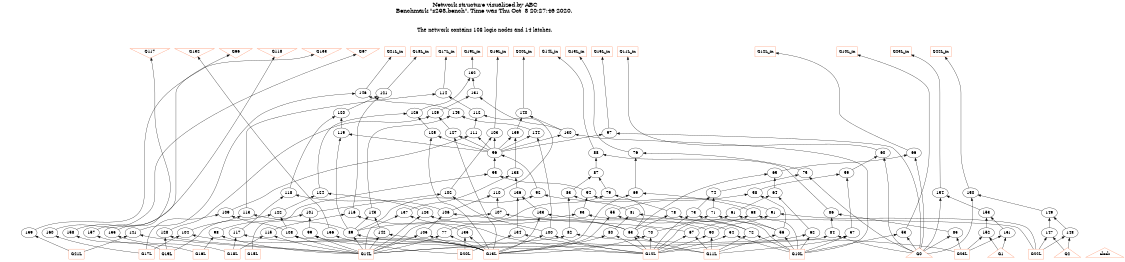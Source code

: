 # Network structure generated by ABC

digraph network {
size = "7.5,10";
center = true;
edge [dir = back];

{
  node [shape = plaintext];
  edge [style = invis];
  LevelTitle1 [label=""];
  LevelTitle2 [label=""];
  Level10 [label = ""];
  Level9 [label = ""];
  Level8 [label = ""];
  Level7 [label = ""];
  Level6 [label = ""];
  Level5 [label = ""];
  Level4 [label = ""];
  Level3 [label = ""];
  Level2 [label = ""];
  Level1 [label = ""];
  Level0 [label = ""];
  LevelTitle1 ->  LevelTitle2 ->  Level10 ->  Level9 ->  Level8 ->  Level7 ->  Level6 ->  Level5 ->  Level4 ->  Level3 ->  Level2 ->  Level1 ->  Level0;
}

{
  rank = same;
  LevelTitle1;
  title1 [shape=plaintext,
          fontsize=20,
          fontname = "Times-Roman",
          label="Network structure visualized by ABC\nBenchmark \"s298.bench\". Time was Thu Oct  8 20:27:46 2020. "
         ];
}

{
  rank = same;
  LevelTitle2;
  title2 [shape=plaintext,
          fontsize=18,
          fontname = "Times-Roman",
          label="The network contains 108 logic nodes and 14 latches.\n"
         ];
}

{
  rank = same;
  Level10;
  Node5 [label = "G117", shape = invtriangle, color = coral, fillcolor = coral];
  Node6 [label = "G132", shape = invtriangle, color = coral, fillcolor = coral];
  Node7 [label = "G66", shape = invtriangle, color = coral, fillcolor = coral];
  Node8 [label = "G118", shape = invtriangle, color = coral, fillcolor = coral];
  Node9 [label = "G133", shape = invtriangle, color = coral, fillcolor = coral];
  Node10 [label = "G67", shape = invtriangle, color = coral, fillcolor = coral];
  Node12 [label = "G10L_in", shape = box, color = coral, fillcolor = coral];
  Node15 [label = "G11L_in", shape = box, color = coral, fillcolor = coral];
  Node18 [label = "G12L_in", shape = box, color = coral, fillcolor = coral];
  Node21 [label = "G13L_in", shape = box, color = coral, fillcolor = coral];
  Node24 [label = "G14L_in", shape = box, color = coral, fillcolor = coral];
  Node27 [label = "G15L_in", shape = box, color = coral, fillcolor = coral];
  Node30 [label = "G16L_in", shape = box, color = coral, fillcolor = coral];
  Node33 [label = "G17L_in", shape = box, color = coral, fillcolor = coral];
  Node36 [label = "G18L_in", shape = box, color = coral, fillcolor = coral];
  Node39 [label = "G19L_in", shape = box, color = coral, fillcolor = coral];
  Node42 [label = "G20L_in", shape = box, color = coral, fillcolor = coral];
  Node45 [label = "G21L_in", shape = box, color = coral, fillcolor = coral];
  Node48 [label = "G22L_in", shape = box, color = coral, fillcolor = coral];
  Node51 [label = "G23L_in", shape = box, color = coral, fillcolor = coral];
}

{
  rank = same;
  Level9;
  Node132 [label = "132\n", shape = ellipse];
}

{
  rank = same;
  Level8;
  Node114 [label = "114\n", shape = ellipse];
  Node121 [label = "121\n", shape = ellipse];
  Node131 [label = "131\n", shape = ellipse];
  Node146 [label = "146\n", shape = ellipse];
}

{
  rank = same;
  Level7;
  Node112 [label = "112\n", shape = ellipse];
  Node120 [label = "120\n", shape = ellipse];
  Node126 [label = "126\n", shape = ellipse];
  Node129 [label = "129\n", shape = ellipse];
  Node140 [label = "140\n", shape = ellipse];
  Node145 [label = "145\n", shape = ellipse];
}

{
  rank = same;
  Level6;
  Node97 [label = "97\n", shape = ellipse];
  Node103 [label = "103\n", shape = ellipse];
  Node111 [label = "111\n", shape = ellipse];
  Node119 [label = "119\n", shape = ellipse];
  Node125 [label = "125\n", shape = ellipse];
  Node127 [label = "127\n", shape = ellipse];
  Node130 [label = "130\n", shape = ellipse];
  Node139 [label = "139\n", shape = ellipse];
  Node144 [label = "144\n", shape = ellipse];
}

{
  rank = same;
  Level5;
  Node60 [label = "60\n", shape = ellipse];
  Node66 [label = "66\n", shape = ellipse];
  Node76 [label = "76\n", shape = ellipse];
  Node88 [label = "88\n", shape = ellipse];
  Node96 [label = "96\n", shape = ellipse];
}

{
  rank = same;
  Level4;
  Node59 [label = "59\n", shape = ellipse];
  Node65 [label = "65\n", shape = ellipse];
  Node75 [label = "75\n", shape = ellipse];
  Node87 [label = "87\n", shape = ellipse];
  Node95 [label = "95\n", shape = ellipse];
  Node138 [label = "138\n", shape = ellipse];
}

{
  rank = same;
  Level3;
  Node58 [label = "58\n", shape = ellipse];
  Node64 [label = "64\n", shape = ellipse];
  Node69 [label = "69\n", shape = ellipse];
  Node74 [label = "74\n", shape = ellipse];
  Node79 [label = "79\n", shape = ellipse];
  Node83 [label = "83\n", shape = ellipse];
  Node92 [label = "92\n", shape = ellipse];
  Node94 [label = "94\n", shape = ellipse];
  Node102 [label = "102\n", shape = ellipse];
  Node110 [label = "110\n", shape = ellipse];
  Node118 [label = "118\n", shape = ellipse];
  Node124 [label = "124\n", shape = ellipse];
  Node136 [label = "136\n", shape = ellipse];
  Node150 [label = "150\n", shape = ellipse];
  Node154 [label = "154\n", shape = ellipse];
}

{
  rank = same;
  Level2;
  Node55 [label = "55\n", shape = ellipse];
  Node61 [label = "61\n", shape = ellipse];
  Node68 [label = "68\n", shape = ellipse];
  Node71 [label = "71\n", shape = ellipse];
  Node73 [label = "73\n", shape = ellipse];
  Node78 [label = "78\n", shape = ellipse];
  Node81 [label = "81\n", shape = ellipse];
  Node86 [label = "86\n", shape = ellipse];
  Node91 [label = "91\n", shape = ellipse];
  Node93 [label = "93\n", shape = ellipse];
  Node101 [label = "101\n", shape = ellipse];
  Node106 [label = "106\n", shape = ellipse];
  Node107 [label = "107\n", shape = ellipse];
  Node109 [label = "109\n", shape = ellipse];
  Node113 [label = "113\n", shape = ellipse];
  Node116 [label = "116\n", shape = ellipse];
  Node122 [label = "122\n", shape = ellipse];
  Node123 [label = "123\n", shape = ellipse];
  Node133 [label = "133\n", shape = ellipse];
  Node137 [label = "137\n", shape = ellipse];
  Node143 [label = "143\n", shape = ellipse];
  Node149 [label = "149\n", shape = ellipse];
  Node153 [label = "153\n", shape = ellipse];
}

{
  rank = same;
  Level1;
  Node53 [label = "53\n", shape = ellipse];
  Node54 [label = "54\n", shape = ellipse];
  Node56 [label = "56\n", shape = ellipse];
  Node57 [label = "57\n", shape = ellipse];
  Node62 [label = "62\n", shape = ellipse];
  Node63 [label = "63\n", shape = ellipse];
  Node67 [label = "67\n", shape = ellipse];
  Node70 [label = "70\n", shape = ellipse];
  Node72 [label = "72\n", shape = ellipse];
  Node77 [label = "77\n", shape = ellipse];
  Node80 [label = "80\n", shape = ellipse];
  Node82 [label = "82\n", shape = ellipse];
  Node84 [label = "84\n", shape = ellipse];
  Node85 [label = "85\n", shape = ellipse];
  Node89 [label = "89\n", shape = ellipse];
  Node90 [label = "90\n", shape = ellipse];
  Node98 [label = "98\n", shape = ellipse];
  Node99 [label = "99\n", shape = ellipse];
  Node100 [label = "100\n", shape = ellipse];
  Node104 [label = "104\n", shape = ellipse];
  Node105 [label = "105\n", shape = ellipse];
  Node108 [label = "108\n", shape = ellipse];
  Node115 [label = "115\n", shape = ellipse];
  Node117 [label = "117\n", shape = ellipse];
  Node128 [label = "128\n", shape = ellipse];
  Node134 [label = "134\n", shape = ellipse];
  Node135 [label = "135\n", shape = ellipse];
  Node141 [label = "141\n", shape = ellipse];
  Node142 [label = "142\n", shape = ellipse];
  Node147 [label = "147\n", shape = ellipse];
  Node148 [label = "148\n", shape = ellipse];
  Node151 [label = "151\n", shape = ellipse];
  Node152 [label = "152\n", shape = ellipse];
  Node155 [label = "155\n", shape = ellipse];
  Node156 [label = "156\n", shape = ellipse];
  Node157 [label = "157\n", shape = ellipse];
  Node158 [label = "158\n", shape = ellipse];
  Node159 [label = "159\n", shape = ellipse];
  Node160 [label = "160\n", shape = ellipse];
}

{
  rank = same;
  Level0;
  Node1 [label = "clock", shape = triangle, color = coral, fillcolor = coral];
  Node2 [label = "G0", shape = triangle, color = coral, fillcolor = coral];
  Node3 [label = "G1", shape = triangle, color = coral, fillcolor = coral];
  Node4 [label = "G2", shape = triangle, color = coral, fillcolor = coral];
  Node13 [label = "G10L", shape = box, color = coral, fillcolor = coral];
  Node16 [label = "G11L", shape = box, color = coral, fillcolor = coral];
  Node19 [label = "G12L", shape = box, color = coral, fillcolor = coral];
  Node22 [label = "G13L", shape = box, color = coral, fillcolor = coral];
  Node25 [label = "G14L", shape = box, color = coral, fillcolor = coral];
  Node28 [label = "G15L", shape = box, color = coral, fillcolor = coral];
  Node31 [label = "G16L", shape = box, color = coral, fillcolor = coral];
  Node34 [label = "G17L", shape = box, color = coral, fillcolor = coral];
  Node37 [label = "G18L", shape = box, color = coral, fillcolor = coral];
  Node40 [label = "G19L", shape = box, color = coral, fillcolor = coral];
  Node43 [label = "G20L", shape = box, color = coral, fillcolor = coral];
  Node46 [label = "G21L", shape = box, color = coral, fillcolor = coral];
  Node49 [label = "G22L", shape = box, color = coral, fillcolor = coral];
  Node52 [label = "G23L", shape = box, color = coral, fillcolor = coral];
}

title1 -> title2 [style = invis];
title2 -> Node5 [style = invis];
title2 -> Node6 [style = invis];
title2 -> Node7 [style = invis];
title2 -> Node8 [style = invis];
title2 -> Node9 [style = invis];
title2 -> Node10 [style = invis];
title2 -> Node12 [style = invis];
title2 -> Node15 [style = invis];
title2 -> Node18 [style = invis];
title2 -> Node21 [style = invis];
title2 -> Node24 [style = invis];
title2 -> Node27 [style = invis];
title2 -> Node30 [style = invis];
title2 -> Node33 [style = invis];
title2 -> Node36 [style = invis];
title2 -> Node39 [style = invis];
title2 -> Node42 [style = invis];
title2 -> Node45 [style = invis];
title2 -> Node48 [style = invis];
title2 -> Node51 [style = invis];
Node5 -> Node6 [style = invis];
Node6 -> Node7 [style = invis];
Node7 -> Node8 [style = invis];
Node8 -> Node9 [style = invis];
Node9 -> Node10 [style = invis];
Node5 -> Node155 [style = solid];
Node6 -> Node156 [style = solid];
Node7 -> Node157 [style = solid];
Node8 -> Node158 [style = solid];
Node9 -> Node159 [style = solid];
Node10 -> Node160 [style = solid];
Node12 -> Node53 [style = solid];
Node15 -> Node60 [style = solid];
Node18 -> Node66 [style = solid];
Node21 -> Node76 [style = solid];
Node24 -> Node88 [style = solid];
Node27 -> Node97 [style = solid];
Node30 -> Node103 [style = solid];
Node33 -> Node114 [style = solid];
Node36 -> Node121 [style = solid];
Node39 -> Node132 [style = solid];
Node42 -> Node140 [style = solid];
Node45 -> Node146 [style = solid];
Node48 -> Node150 [style = solid];
Node51 -> Node154 [style = solid];
Node53 -> Node2 [style = solid];
Node53 -> Node13 [style = solid];
Node54 -> Node13 [style = solid];
Node54 -> Node19 [style = solid];
Node55 -> Node22 [style = solid];
Node55 -> Node54 [style = solid];
Node56 -> Node13 [style = solid];
Node56 -> Node16 [style = solid];
Node57 -> Node13 [style = solid];
Node57 -> Node16 [style = solid];
Node58 -> Node55 [style = solid];
Node58 -> Node56 [style = solid];
Node59 -> Node57 [style = solid];
Node59 -> Node58 [style = solid];
Node60 -> Node2 [style = solid];
Node60 -> Node59 [style = solid];
Node61 -> Node19 [style = solid];
Node61 -> Node56 [style = solid];
Node62 -> Node13 [style = solid];
Node62 -> Node19 [style = solid];
Node63 -> Node16 [style = solid];
Node63 -> Node19 [style = solid];
Node64 -> Node61 [style = solid];
Node64 -> Node62 [style = solid];
Node65 -> Node63 [style = solid];
Node65 -> Node64 [style = solid];
Node66 -> Node2 [style = solid];
Node66 -> Node65 [style = solid];
Node67 -> Node16 [style = solid];
Node67 -> Node19 [style = solid];
Node68 -> Node13 [style = solid];
Node68 -> Node67 [style = solid];
Node69 -> Node22 [style = solid];
Node69 -> Node68 [style = solid];
Node70 -> Node19 [style = solid];
Node70 -> Node22 [style = solid];
Node71 -> Node56 [style = solid];
Node71 -> Node70 [style = solid];
Node72 -> Node13 [style = solid];
Node72 -> Node16 [style = solid];
Node73 -> Node19 [style = solid];
Node73 -> Node72 [style = solid];
Node74 -> Node71 [style = solid];
Node74 -> Node73 [style = solid];
Node75 -> Node2 [style = solid];
Node75 -> Node74 [style = solid];
Node76 -> Node69 [style = solid];
Node76 -> Node75 [style = solid];
Node77 -> Node22 [style = solid];
Node77 -> Node25 [style = solid];
Node78 -> Node13 [style = solid];
Node78 -> Node63 [style = solid];
Node79 -> Node77 [style = solid];
Node79 -> Node78 [style = solid];
Node80 -> Node19 [style = solid];
Node80 -> Node22 [style = solid];
Node81 -> Node72 [style = solid];
Node81 -> Node80 [style = solid];
Node82 -> Node25 [style = solid];
Node82 -> Node52 [style = solid];
Node83 -> Node81 [style = solid];
Node83 -> Node82 [style = solid];
Node84 -> Node2 [style = solid];
Node84 -> Node25 [style = solid];
Node85 -> Node2 [style = solid];
Node85 -> Node52 [style = solid];
Node86 -> Node84 [style = solid];
Node86 -> Node85 [style = solid];
Node87 -> Node79 [style = solid];
Node87 -> Node83 [style = solid];
Node88 -> Node86 [style = solid];
Node88 -> Node87 [style = solid];
Node89 -> Node22 [style = solid];
Node89 -> Node25 [style = solid];
Node90 -> Node16 [style = solid];
Node90 -> Node19 [style = solid];
Node91 -> Node49 [style = solid];
Node91 -> Node90 [style = solid];
Node92 -> Node89 [style = solid];
Node92 -> Node91 [style = solid];
Node93 -> Node49 [style = solid];
Node93 -> Node89 [style = solid];
Node94 -> Node63 [style = solid];
Node94 -> Node93 [style = solid];
Node95 -> Node28 [style = solid];
Node95 -> Node94 [style = solid];
Node96 -> Node92 [style = solid];
Node96 -> Node95 [style = solid];
Node97 -> Node2 [style = solid];
Node97 -> Node96 [style = solid];
Node98 -> Node25 [style = solid];
Node98 -> Node31 [style = solid];
Node99 -> Node22 [style = solid];
Node99 -> Node25 [style = solid];
Node100 -> Node19 [style = solid];
Node100 -> Node22 [style = solid];
Node101 -> Node98 [style = solid];
Node101 -> Node99 [style = solid];
Node102 -> Node100 [style = solid];
Node102 -> Node101 [style = solid];
Node103 -> Node96 [style = solid];
Node103 -> Node102 [style = solid];
Node104 -> Node22 [style = solid];
Node104 -> Node34 [style = solid];
Node105 -> Node22 [style = solid];
Node105 -> Node25 [style = solid];
Node106 -> Node63 [style = solid];
Node106 -> Node105 [style = solid];
Node107 -> Node25 [style = solid];
Node107 -> Node67 [style = solid];
Node108 -> Node19 [style = solid];
Node108 -> Node25 [style = solid];
Node109 -> Node34 [style = solid];
Node109 -> Node108 [style = solid];
Node110 -> Node106 [style = solid];
Node110 -> Node107 [style = solid];
Node111 -> Node96 [style = solid];
Node111 -> Node109 [style = solid];
Node112 -> Node110 [style = solid];
Node112 -> Node111 [style = solid];
Node113 -> Node89 [style = solid];
Node113 -> Node104 [style = solid];
Node114 -> Node112 [style = solid];
Node114 -> Node113 [style = solid];
Node115 -> Node25 [style = solid];
Node115 -> Node37 [style = solid];
Node116 -> Node19 [style = solid];
Node116 -> Node115 [style = solid];
Node117 -> Node22 [style = solid];
Node117 -> Node37 [style = solid];
Node118 -> Node106 [style = solid];
Node118 -> Node117 [style = solid];
Node119 -> Node89 [style = solid];
Node119 -> Node96 [style = solid];
Node120 -> Node118 [style = solid];
Node120 -> Node119 [style = solid];
Node121 -> Node116 [style = solid];
Node121 -> Node120 [style = solid];
Node122 -> Node40 [style = solid];
Node122 -> Node108 [style = solid];
Node123 -> Node25 [style = solid];
Node123 -> Node63 [style = solid];
Node124 -> Node122 [style = solid];
Node124 -> Node123 [style = solid];
Node125 -> Node22 [style = solid];
Node125 -> Node96 [style = solid];
Node126 -> Node124 [style = solid];
Node126 -> Node125 [style = solid];
Node127 -> Node22 [style = solid];
Node127 -> Node96 [style = solid];
Node128 -> Node25 [style = solid];
Node128 -> Node40 [style = solid];
Node129 -> Node127 [style = solid];
Node129 -> Node128 [style = solid];
Node130 -> Node13 [style = solid];
Node130 -> Node96 [style = solid];
Node131 -> Node129 [style = solid];
Node131 -> Node130 [style = solid];
Node132 -> Node126 [style = solid];
Node132 -> Node131 [style = solid];
Node133 -> Node22 [style = solid];
Node133 -> Node90 [style = solid];
Node134 -> Node19 [style = solid];
Node134 -> Node43 [style = solid];
Node135 -> Node22 [style = solid];
Node135 -> Node43 [style = solid];
Node136 -> Node133 [style = solid];
Node136 -> Node134 [style = solid];
Node137 -> Node25 [style = solid];
Node137 -> Node135 [style = solid];
Node138 -> Node136 [style = solid];
Node138 -> Node137 [style = solid];
Node139 -> Node96 [style = solid];
Node139 -> Node138 [style = solid];
Node140 -> Node130 [style = solid];
Node140 -> Node139 [style = solid];
Node141 -> Node25 [style = solid];
Node141 -> Node46 [style = solid];
Node142 -> Node16 [style = solid];
Node142 -> Node25 [style = solid];
Node143 -> Node89 [style = solid];
Node143 -> Node142 [style = solid];
Node144 -> Node96 [style = solid];
Node144 -> Node100 [style = solid];
Node145 -> Node143 [style = solid];
Node145 -> Node144 [style = solid];
Node146 -> Node141 [style = solid];
Node146 -> Node145 [style = solid];
Node147 -> Node4 [style = solid];
Node147 -> Node49 [style = solid];
Node148 -> Node4 [style = solid];
Node148 -> Node49 [style = solid];
Node149 -> Node147 [style = solid];
Node149 -> Node148 [style = solid];
Node150 -> Node2 [style = solid];
Node150 -> Node149 [style = solid];
Node151 -> Node3 [style = solid];
Node151 -> Node52 [style = solid];
Node152 -> Node3 [style = solid];
Node152 -> Node52 [style = solid];
Node153 -> Node151 [style = solid];
Node153 -> Node152 [style = solid];
Node154 -> Node2 [style = solid];
Node154 -> Node153 [style = solid];
Node155 -> Node37 [style = solid];
Node156 -> Node43 [style = solid];
Node157 -> Node31 [style = solid];
Node158 -> Node40 [style = solid];
Node159 -> Node46 [style = solid];
Node160 -> Node34 [style = solid];
}

